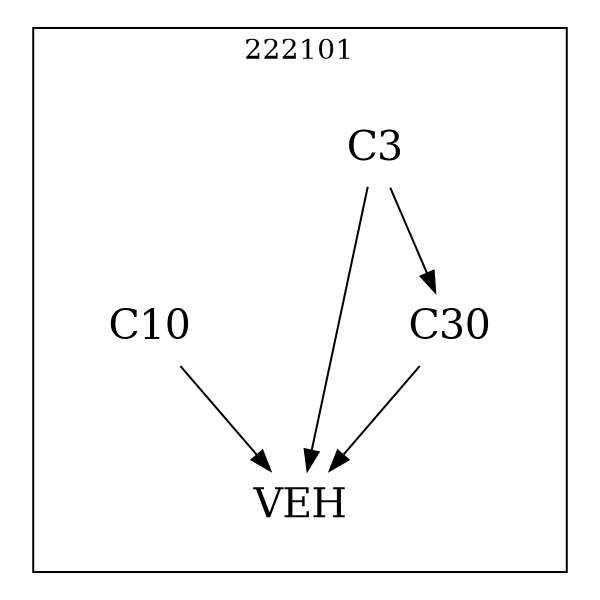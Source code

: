 strict digraph DAGS {
	size = "4,4!" ; ratio ="fill"; subgraph cluster_0{
			labeldoc = "t";
			label = "222101";node	[label= VEH, shape = plaintext, fontsize=20] VEH;node	[label= C3, shape = plaintext, fontsize=20] C3;node	[label= C10, shape = plaintext, fontsize=20] C10;node	[label= C30, shape = plaintext, fontsize=20] C30;
C3->VEH;
C3->C30;
C10->VEH;
C30->VEH;
	}}